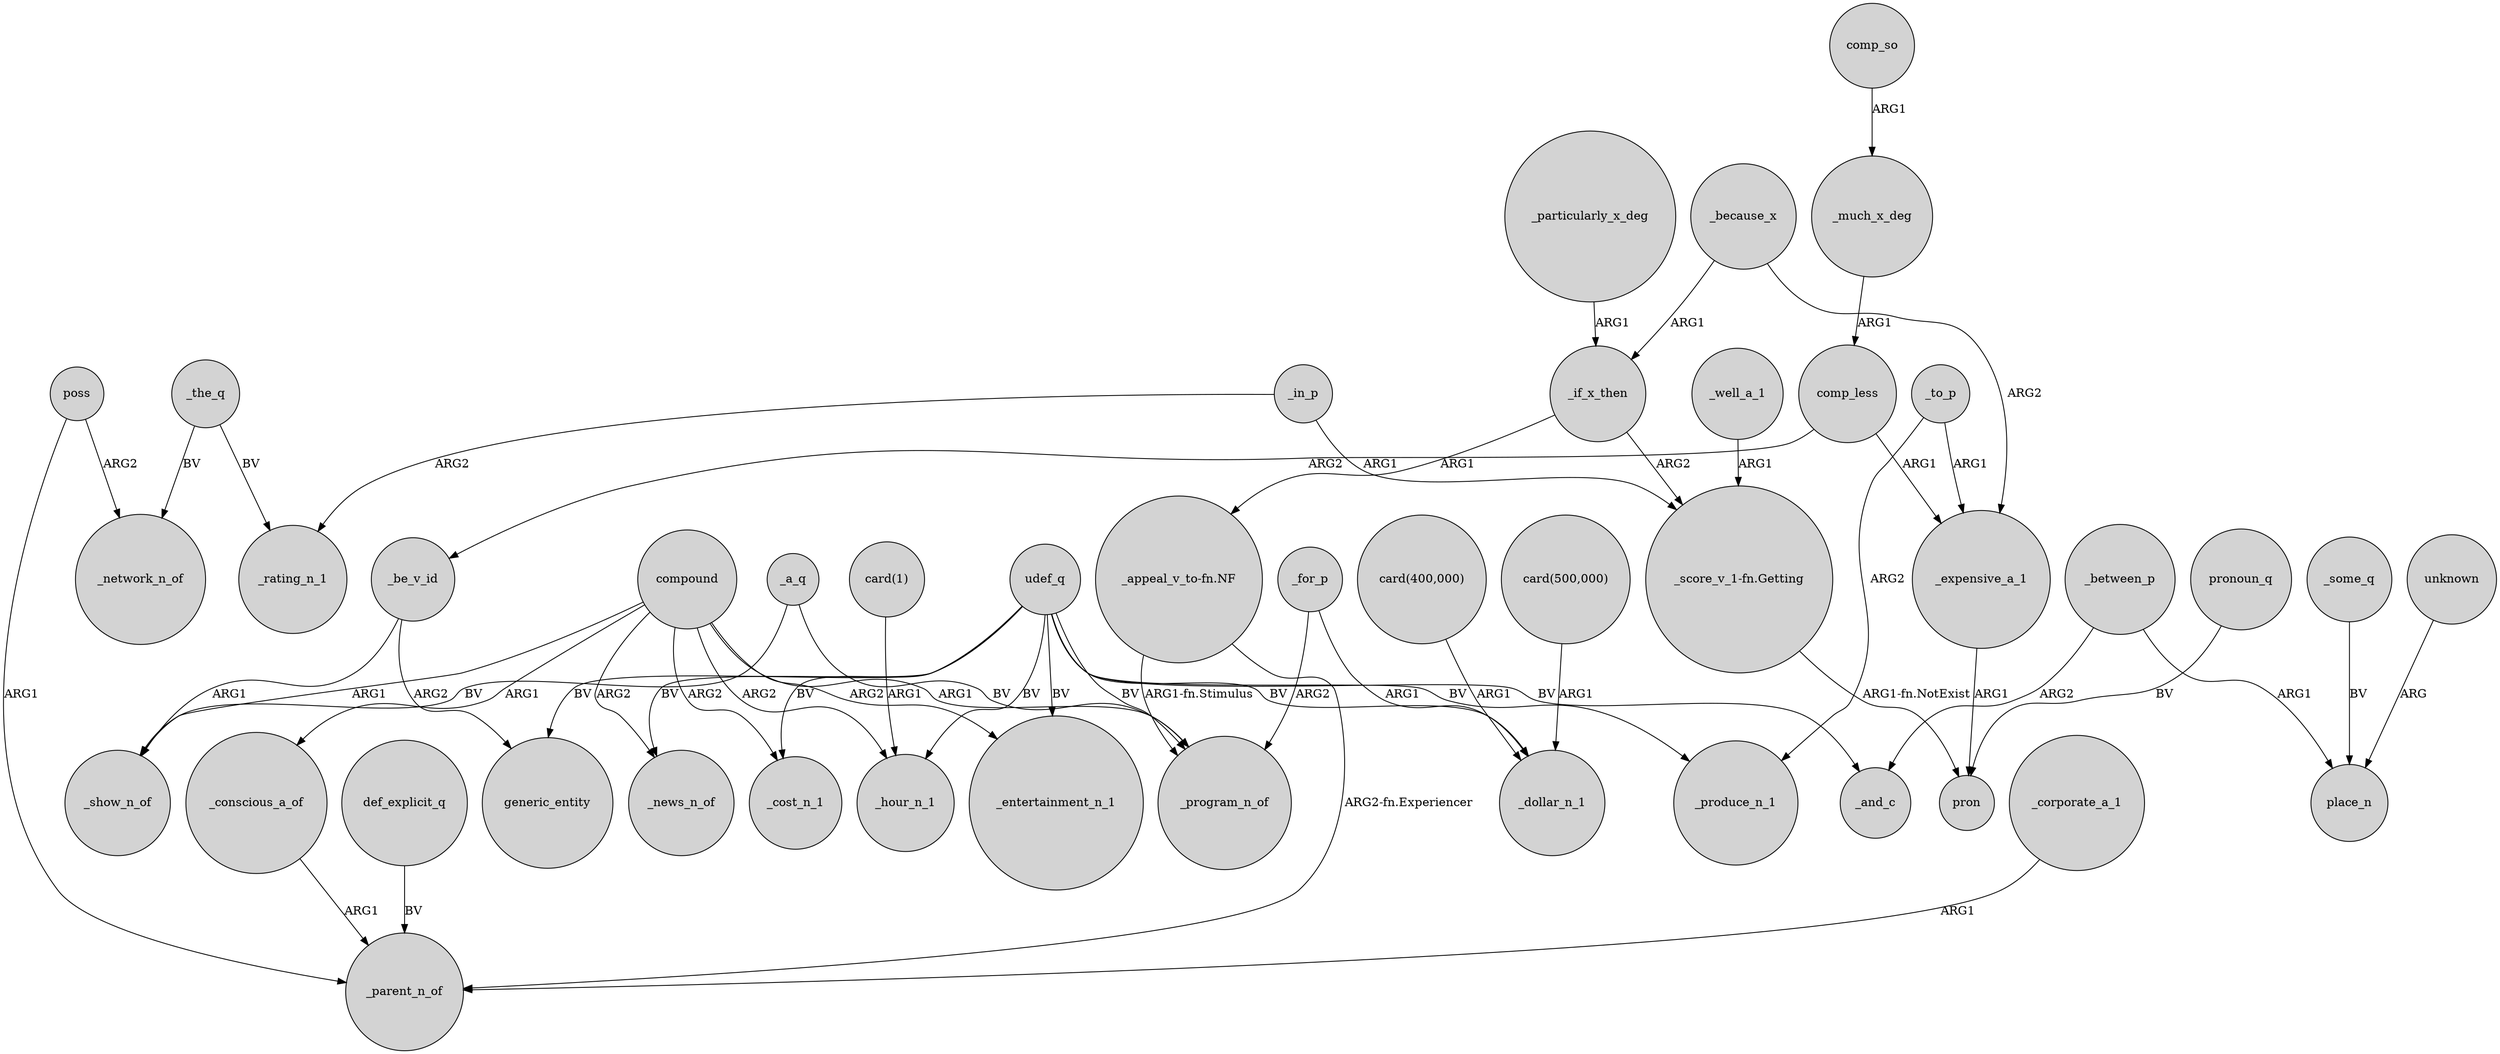 digraph {
	node [shape=circle style=filled]
	_to_p -> _expensive_a_1 [label=ARG1]
	comp_so -> _much_x_deg [label=ARG1]
	udef_q -> generic_entity [label=BV]
	poss -> _parent_n_of [label=ARG1]
	comp_less -> _expensive_a_1 [label=ARG1]
	def_explicit_q -> _parent_n_of [label=BV]
	_expensive_a_1 -> pron [label=ARG1]
	udef_q -> _hour_n_1 [label=BV]
	_particularly_x_deg -> _if_x_then [label=ARG1]
	"_appeal_v_to-fn.NF" -> _program_n_of [label="ARG1-fn.Stimulus"]
	udef_q -> _program_n_of [label=BV]
	_in_p -> "_score_v_1-fn.Getting" [label=ARG1]
	poss -> _network_n_of [label=ARG2]
	udef_q -> _entertainment_n_1 [label=BV]
	_if_x_then -> "_score_v_1-fn.Getting" [label=ARG2]
	udef_q -> _cost_n_1 [label=BV]
	_because_x -> _if_x_then [label=ARG1]
	_some_q -> place_n [label=BV]
	_a_q -> _show_n_of [label=BV]
	_be_v_id -> generic_entity [label=ARG2]
	_conscious_a_of -> _parent_n_of [label=ARG1]
	"card(1)" -> _hour_n_1 [label=ARG1]
	_much_x_deg -> comp_less [label=ARG1]
	"card(400,000)" -> _dollar_n_1 [label=ARG1]
	pronoun_q -> pron [label=BV]
	_the_q -> _network_n_of [label=BV]
	compound -> _show_n_of [label=ARG1]
	compound -> _conscious_a_of [label=ARG1]
	compound -> _entertainment_n_1 [label=ARG2]
	compound -> _news_n_of [label=ARG2]
	_between_p -> _and_c [label=ARG2]
	_a_q -> _program_n_of [label=BV]
	_the_q -> _rating_n_1 [label=BV]
	_for_p -> _dollar_n_1 [label=ARG1]
	compound -> _hour_n_1 [label=ARG2]
	_if_x_then -> "_appeal_v_to-fn.NF" [label=ARG1]
	comp_less -> _be_v_id [label=ARG2]
	udef_q -> _produce_n_1 [label=BV]
	"_score_v_1-fn.Getting" -> pron [label="ARG1-fn.NotExist"]
	_in_p -> _rating_n_1 [label=ARG2]
	compound -> _cost_n_1 [label=ARG2]
	unknown -> place_n [label=ARG]
	compound -> _program_n_of [label=ARG1]
	udef_q -> _news_n_of [label=BV]
	_corporate_a_1 -> _parent_n_of [label=ARG1]
	_for_p -> _program_n_of [label=ARG2]
	_be_v_id -> _show_n_of [label=ARG1]
	_between_p -> place_n [label=ARG1]
	"card(500,000)" -> _dollar_n_1 [label=ARG1]
	_to_p -> _produce_n_1 [label=ARG2]
	_well_a_1 -> "_score_v_1-fn.Getting" [label=ARG1]
	udef_q -> _and_c [label=BV]
	"_appeal_v_to-fn.NF" -> _parent_n_of [label="ARG2-fn.Experiencer"]
	udef_q -> _dollar_n_1 [label=BV]
	_because_x -> _expensive_a_1 [label=ARG2]
}
